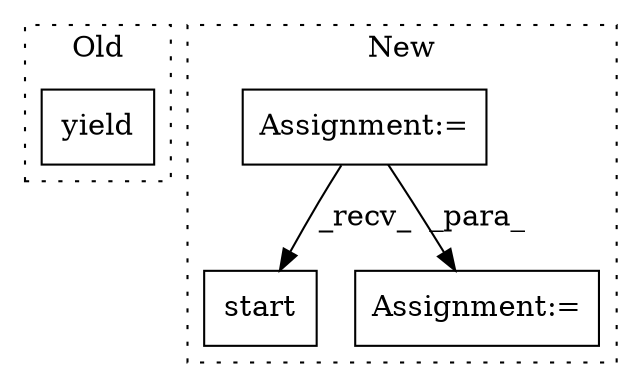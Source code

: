 digraph G {
subgraph cluster0 {
1 [label="yield" a="112" s="1384" l="7" shape="box"];
label = "Old";
style="dotted";
}
subgraph cluster1 {
2 [label="start" a="32" s="1803" l="7" shape="box"];
3 [label="Assignment:=" a="7" s="1682" l="1" shape="box"];
4 [label="Assignment:=" a="7" s="2000" l="1" shape="box"];
label = "New";
style="dotted";
}
3 -> 4 [label="_para_"];
3 -> 2 [label="_recv_"];
}